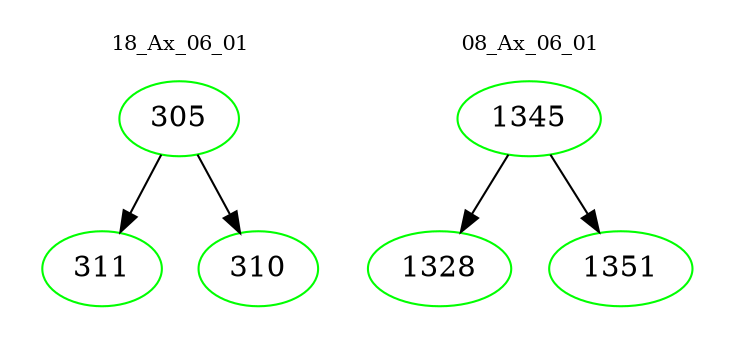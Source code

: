 digraph{
subgraph cluster_0 {
color = white
label = "18_Ax_06_01";
fontsize=10;
T0_305 [label="305", color="green"]
T0_305 -> T0_311 [color="black"]
T0_311 [label="311", color="green"]
T0_305 -> T0_310 [color="black"]
T0_310 [label="310", color="green"]
}
subgraph cluster_1 {
color = white
label = "08_Ax_06_01";
fontsize=10;
T1_1345 [label="1345", color="green"]
T1_1345 -> T1_1328 [color="black"]
T1_1328 [label="1328", color="green"]
T1_1345 -> T1_1351 [color="black"]
T1_1351 [label="1351", color="green"]
}
}
